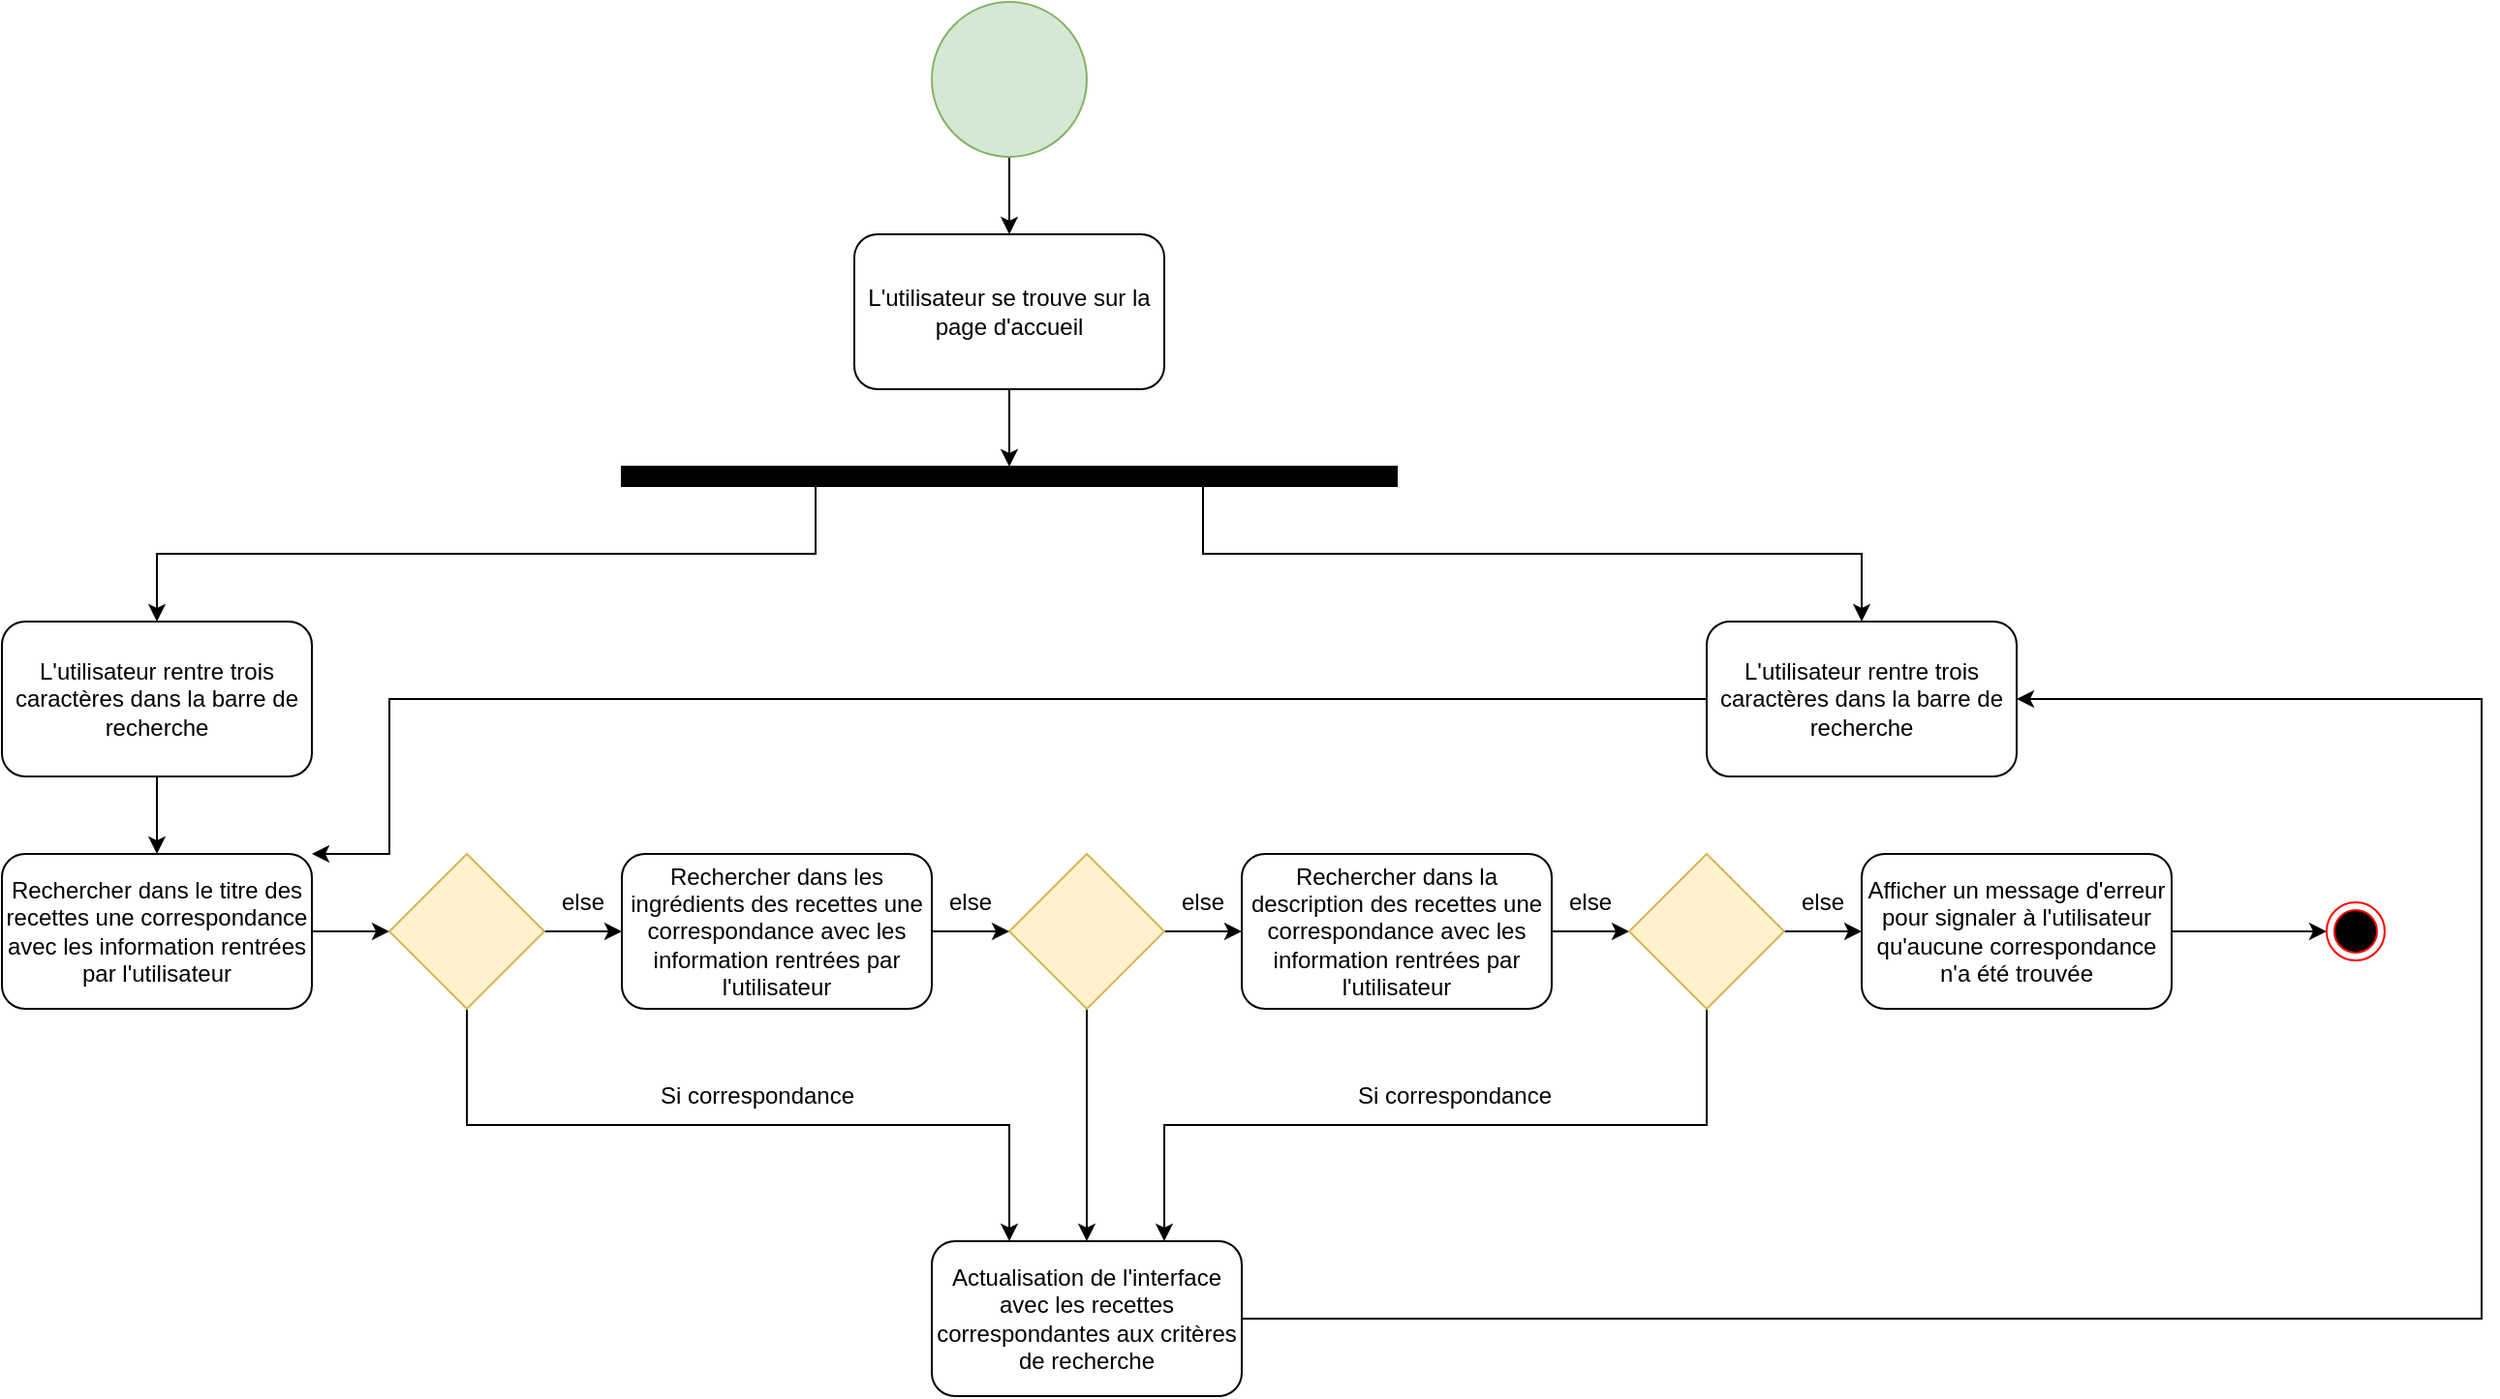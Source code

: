 <mxfile version="16.1.4" type="device"><diagram id="wMq-netKr3W-Cg1NoZJ5" name="Page-1"><mxGraphModel dx="2062" dy="1065" grid="1" gridSize="10" guides="1" tooltips="1" connect="1" arrows="1" fold="1" page="1" pageScale="1" pageWidth="1654" pageHeight="1169" math="0" shadow="0"><root><mxCell id="0"/><mxCell id="1" parent="0"/><mxCell id="mCTpmTNdjJvFi3FCX-7F-1" style="edgeStyle=orthogonalEdgeStyle;rounded=0;orthogonalLoop=1;jettySize=auto;html=1;exitX=0.5;exitY=1;exitDx=0;exitDy=0;" edge="1" parent="1" source="mCTpmTNdjJvFi3FCX-7F-2" target="mCTpmTNdjJvFi3FCX-7F-4"><mxGeometry relative="1" as="geometry"/></mxCell><mxCell id="mCTpmTNdjJvFi3FCX-7F-2" value="" style="ellipse;whiteSpace=wrap;html=1;aspect=fixed;fillColor=#d5e8d4;strokeColor=#82b366;" vertex="1" parent="1"><mxGeometry x="520" y="40" width="80" height="80" as="geometry"/></mxCell><mxCell id="mCTpmTNdjJvFi3FCX-7F-3" style="edgeStyle=orthogonalEdgeStyle;rounded=0;orthogonalLoop=1;jettySize=auto;html=1;exitX=0.5;exitY=1;exitDx=0;exitDy=0;entryX=0.5;entryY=0;entryDx=0;entryDy=0;" edge="1" parent="1" source="mCTpmTNdjJvFi3FCX-7F-4" target="mCTpmTNdjJvFi3FCX-7F-7"><mxGeometry relative="1" as="geometry"/></mxCell><mxCell id="mCTpmTNdjJvFi3FCX-7F-4" value="L'utilisateur se trouve sur la page d'accueil" style="rounded=1;whiteSpace=wrap;html=1;" vertex="1" parent="1"><mxGeometry x="480" y="160" width="160" height="80" as="geometry"/></mxCell><mxCell id="mCTpmTNdjJvFi3FCX-7F-5" style="edgeStyle=orthogonalEdgeStyle;rounded=0;orthogonalLoop=1;jettySize=auto;html=1;exitX=0.25;exitY=1;exitDx=0;exitDy=0;entryX=0.5;entryY=0;entryDx=0;entryDy=0;" edge="1" parent="1" source="mCTpmTNdjJvFi3FCX-7F-7" target="mCTpmTNdjJvFi3FCX-7F-9"><mxGeometry relative="1" as="geometry"/></mxCell><mxCell id="mCTpmTNdjJvFi3FCX-7F-58" style="edgeStyle=orthogonalEdgeStyle;rounded=0;orthogonalLoop=1;jettySize=auto;html=1;exitX=0.75;exitY=1;exitDx=0;exitDy=0;entryX=0.5;entryY=0;entryDx=0;entryDy=0;" edge="1" parent="1" source="mCTpmTNdjJvFi3FCX-7F-7" target="mCTpmTNdjJvFi3FCX-7F-57"><mxGeometry relative="1" as="geometry"/></mxCell><mxCell id="mCTpmTNdjJvFi3FCX-7F-7" value="" style="rounded=0;whiteSpace=wrap;html=1;fillColor=#000000;" vertex="1" parent="1"><mxGeometry x="360" y="280" width="400" height="10" as="geometry"/></mxCell><mxCell id="mCTpmTNdjJvFi3FCX-7F-8" style="edgeStyle=orthogonalEdgeStyle;rounded=0;orthogonalLoop=1;jettySize=auto;html=1;exitX=0.5;exitY=1;exitDx=0;exitDy=0;entryX=0.5;entryY=0;entryDx=0;entryDy=0;" edge="1" parent="1" source="mCTpmTNdjJvFi3FCX-7F-9" target="mCTpmTNdjJvFi3FCX-7F-13"><mxGeometry relative="1" as="geometry"/></mxCell><mxCell id="mCTpmTNdjJvFi3FCX-7F-9" value="L'utilisateur rentre trois caractères dans la barre de recherche" style="rounded=1;whiteSpace=wrap;html=1;fillColor=#FFFFFF;" vertex="1" parent="1"><mxGeometry x="40" y="360" width="160" height="80" as="geometry"/></mxCell><mxCell id="mCTpmTNdjJvFi3FCX-7F-12" style="edgeStyle=orthogonalEdgeStyle;rounded=0;orthogonalLoop=1;jettySize=auto;html=1;exitX=1;exitY=0.5;exitDx=0;exitDy=0;entryX=0;entryY=0.5;entryDx=0;entryDy=0;" edge="1" parent="1" source="mCTpmTNdjJvFi3FCX-7F-13" target="mCTpmTNdjJvFi3FCX-7F-16"><mxGeometry relative="1" as="geometry"><mxPoint x="250" y="520" as="targetPoint"/></mxGeometry></mxCell><mxCell id="mCTpmTNdjJvFi3FCX-7F-13" value="Rechercher dans le titre des recettes une correspondance avec les information rentrées par l'utilisateur" style="rounded=1;whiteSpace=wrap;html=1;fillColor=#FFFFFF;" vertex="1" parent="1"><mxGeometry x="40" y="480" width="160" height="80" as="geometry"/></mxCell><mxCell id="mCTpmTNdjJvFi3FCX-7F-15" style="edgeStyle=orthogonalEdgeStyle;rounded=0;orthogonalLoop=1;jettySize=auto;html=1;exitX=1;exitY=0.5;exitDx=0;exitDy=0;entryX=0;entryY=0.5;entryDx=0;entryDy=0;" edge="1" parent="1" source="mCTpmTNdjJvFi3FCX-7F-16" target="mCTpmTNdjJvFi3FCX-7F-23"><mxGeometry relative="1" as="geometry"><mxPoint x="320" y="880" as="targetPoint"/></mxGeometry></mxCell><mxCell id="mCTpmTNdjJvFi3FCX-7F-51" style="edgeStyle=orthogonalEdgeStyle;rounded=0;orthogonalLoop=1;jettySize=auto;html=1;exitX=0.5;exitY=1;exitDx=0;exitDy=0;entryX=0.25;entryY=0;entryDx=0;entryDy=0;" edge="1" parent="1" source="mCTpmTNdjJvFi3FCX-7F-16" target="mCTpmTNdjJvFi3FCX-7F-18"><mxGeometry relative="1" as="geometry"/></mxCell><mxCell id="mCTpmTNdjJvFi3FCX-7F-16" value="" style="rhombus;whiteSpace=wrap;html=1;fillColor=#fff2cc;strokeColor=#d6b656;" vertex="1" parent="1"><mxGeometry x="240" y="480" width="80" height="80" as="geometry"/></mxCell><mxCell id="mCTpmTNdjJvFi3FCX-7F-61" style="edgeStyle=orthogonalEdgeStyle;rounded=0;orthogonalLoop=1;jettySize=auto;html=1;exitX=1;exitY=0.5;exitDx=0;exitDy=0;entryX=1;entryY=0.5;entryDx=0;entryDy=0;" edge="1" parent="1" source="mCTpmTNdjJvFi3FCX-7F-18" target="mCTpmTNdjJvFi3FCX-7F-57"><mxGeometry relative="1" as="geometry"><Array as="points"><mxPoint x="1320" y="720"/><mxPoint x="1320" y="400"/></Array></mxGeometry></mxCell><mxCell id="mCTpmTNdjJvFi3FCX-7F-18" value="Actualisation de l'interface avec les recettes correspondantes aux critères de recherche" style="rounded=1;whiteSpace=wrap;html=1;fillColor=#FFFFFF;" vertex="1" parent="1"><mxGeometry x="520" y="680" width="160" height="80" as="geometry"/></mxCell><mxCell id="mCTpmTNdjJvFi3FCX-7F-42" style="edgeStyle=orthogonalEdgeStyle;rounded=0;orthogonalLoop=1;jettySize=auto;html=1;exitX=1;exitY=0.5;exitDx=0;exitDy=0;entryX=0;entryY=0.5;entryDx=0;entryDy=0;" edge="1" parent="1" source="mCTpmTNdjJvFi3FCX-7F-21" target="mCTpmTNdjJvFi3FCX-7F-25"><mxGeometry relative="1" as="geometry"/></mxCell><mxCell id="mCTpmTNdjJvFi3FCX-7F-52" style="edgeStyle=orthogonalEdgeStyle;rounded=0;orthogonalLoop=1;jettySize=auto;html=1;exitX=0.5;exitY=1;exitDx=0;exitDy=0;entryX=0.5;entryY=0;entryDx=0;entryDy=0;" edge="1" parent="1" source="mCTpmTNdjJvFi3FCX-7F-21" target="mCTpmTNdjJvFi3FCX-7F-18"><mxGeometry relative="1" as="geometry"/></mxCell><mxCell id="mCTpmTNdjJvFi3FCX-7F-21" value="" style="rhombus;whiteSpace=wrap;html=1;fillColor=#fff2cc;strokeColor=#d6b656;" vertex="1" parent="1"><mxGeometry x="560" y="480" width="80" height="80" as="geometry"/></mxCell><mxCell id="mCTpmTNdjJvFi3FCX-7F-41" style="edgeStyle=orthogonalEdgeStyle;rounded=0;orthogonalLoop=1;jettySize=auto;html=1;exitX=1;exitY=0.5;exitDx=0;exitDy=0;entryX=0;entryY=0.5;entryDx=0;entryDy=0;" edge="1" parent="1" source="mCTpmTNdjJvFi3FCX-7F-23" target="mCTpmTNdjJvFi3FCX-7F-21"><mxGeometry relative="1" as="geometry"/></mxCell><mxCell id="mCTpmTNdjJvFi3FCX-7F-23" value="Rechercher dans les ingrédients des recettes une correspondance avec les information rentrées par l'utilisateur" style="rounded=1;whiteSpace=wrap;html=1;fillColor=#FFFFFF;" vertex="1" parent="1"><mxGeometry x="360" y="480" width="160" height="80" as="geometry"/></mxCell><mxCell id="mCTpmTNdjJvFi3FCX-7F-43" style="edgeStyle=orthogonalEdgeStyle;rounded=0;orthogonalLoop=1;jettySize=auto;html=1;exitX=1;exitY=0.5;exitDx=0;exitDy=0;entryX=0;entryY=0.5;entryDx=0;entryDy=0;" edge="1" parent="1" source="mCTpmTNdjJvFi3FCX-7F-25" target="mCTpmTNdjJvFi3FCX-7F-30"><mxGeometry relative="1" as="geometry"/></mxCell><mxCell id="mCTpmTNdjJvFi3FCX-7F-25" value="Rechercher dans la description des recettes une correspondance avec les information rentrées par l'utilisateur" style="rounded=1;whiteSpace=wrap;html=1;fillColor=#FFFFFF;" vertex="1" parent="1"><mxGeometry x="680" y="480" width="160" height="80" as="geometry"/></mxCell><mxCell id="mCTpmTNdjJvFi3FCX-7F-27" value="Si correspondance" style="text;html=1;strokeColor=none;fillColor=none;align=center;verticalAlign=middle;whiteSpace=wrap;rounded=0;" vertex="1" parent="1"><mxGeometry x="360" y="590" width="140" height="30" as="geometry"/></mxCell><mxCell id="mCTpmTNdjJvFi3FCX-7F-45" style="edgeStyle=orthogonalEdgeStyle;rounded=0;orthogonalLoop=1;jettySize=auto;html=1;exitX=1;exitY=0.5;exitDx=0;exitDy=0;" edge="1" parent="1" source="mCTpmTNdjJvFi3FCX-7F-30"><mxGeometry relative="1" as="geometry"><mxPoint x="1000" y="520" as="targetPoint"/></mxGeometry></mxCell><mxCell id="mCTpmTNdjJvFi3FCX-7F-53" style="edgeStyle=orthogonalEdgeStyle;rounded=0;orthogonalLoop=1;jettySize=auto;html=1;exitX=0.5;exitY=1;exitDx=0;exitDy=0;entryX=0.75;entryY=0;entryDx=0;entryDy=0;" edge="1" parent="1" source="mCTpmTNdjJvFi3FCX-7F-30" target="mCTpmTNdjJvFi3FCX-7F-18"><mxGeometry relative="1" as="geometry"/></mxCell><mxCell id="mCTpmTNdjJvFi3FCX-7F-30" value="" style="rhombus;whiteSpace=wrap;html=1;fillColor=#fff2cc;strokeColor=#d6b656;" vertex="1" parent="1"><mxGeometry x="880" y="480" width="80" height="80" as="geometry"/></mxCell><mxCell id="mCTpmTNdjJvFi3FCX-7F-49" style="edgeStyle=orthogonalEdgeStyle;rounded=0;orthogonalLoop=1;jettySize=auto;html=1;exitX=1;exitY=0.5;exitDx=0;exitDy=0;entryX=0;entryY=0.5;entryDx=0;entryDy=0;" edge="1" parent="1" source="mCTpmTNdjJvFi3FCX-7F-32" target="mCTpmTNdjJvFi3FCX-7F-33"><mxGeometry relative="1" as="geometry"/></mxCell><mxCell id="mCTpmTNdjJvFi3FCX-7F-32" value="Afficher un message d'erreur pour signaler à l'utilisateur qu'aucune correspondance n'a été trouvée" style="rounded=1;whiteSpace=wrap;html=1;fillColor=#FFFFFF;" vertex="1" parent="1"><mxGeometry x="1000" y="480" width="160" height="80" as="geometry"/></mxCell><mxCell id="mCTpmTNdjJvFi3FCX-7F-33" value="" style="ellipse;html=1;shape=endState;fillColor=#000000;strokeColor=#ff0000;" vertex="1" parent="1"><mxGeometry x="1240" y="505" width="30" height="30" as="geometry"/></mxCell><mxCell id="mCTpmTNdjJvFi3FCX-7F-34" value="Si correspondance" style="text;html=1;strokeColor=none;fillColor=none;align=center;verticalAlign=middle;whiteSpace=wrap;rounded=0;" vertex="1" parent="1"><mxGeometry x="720" y="590" width="140" height="30" as="geometry"/></mxCell><mxCell id="mCTpmTNdjJvFi3FCX-7F-35" value="else" style="text;html=1;strokeColor=none;fillColor=none;align=center;verticalAlign=middle;whiteSpace=wrap;rounded=0;rotation=0;" vertex="1" parent="1"><mxGeometry x="320" y="490" width="40" height="30" as="geometry"/></mxCell><mxCell id="mCTpmTNdjJvFi3FCX-7F-39" value="else" style="text;html=1;strokeColor=none;fillColor=none;align=center;verticalAlign=middle;whiteSpace=wrap;rounded=0;rotation=0;" vertex="1" parent="1"><mxGeometry x="520" y="490" width="40" height="30" as="geometry"/></mxCell><mxCell id="mCTpmTNdjJvFi3FCX-7F-46" value="else" style="text;html=1;strokeColor=none;fillColor=none;align=center;verticalAlign=middle;whiteSpace=wrap;rounded=0;rotation=0;" vertex="1" parent="1"><mxGeometry x="640" y="490" width="40" height="30" as="geometry"/></mxCell><mxCell id="mCTpmTNdjJvFi3FCX-7F-47" value="else" style="text;html=1;strokeColor=none;fillColor=none;align=center;verticalAlign=middle;whiteSpace=wrap;rounded=0;rotation=0;" vertex="1" parent="1"><mxGeometry x="840" y="490" width="40" height="30" as="geometry"/></mxCell><mxCell id="mCTpmTNdjJvFi3FCX-7F-48" value="else" style="text;html=1;strokeColor=none;fillColor=none;align=center;verticalAlign=middle;whiteSpace=wrap;rounded=0;rotation=0;" vertex="1" parent="1"><mxGeometry x="960" y="490" width="40" height="30" as="geometry"/></mxCell><mxCell id="mCTpmTNdjJvFi3FCX-7F-59" style="edgeStyle=orthogonalEdgeStyle;rounded=0;orthogonalLoop=1;jettySize=auto;html=1;exitX=0;exitY=0.5;exitDx=0;exitDy=0;entryX=1;entryY=0;entryDx=0;entryDy=0;" edge="1" parent="1" source="mCTpmTNdjJvFi3FCX-7F-57" target="mCTpmTNdjJvFi3FCX-7F-13"><mxGeometry relative="1" as="geometry"><Array as="points"><mxPoint x="240" y="400"/><mxPoint x="240" y="480"/></Array></mxGeometry></mxCell><mxCell id="mCTpmTNdjJvFi3FCX-7F-57" value="L'utilisateur rentre trois caractères dans la barre de recherche" style="rounded=1;whiteSpace=wrap;html=1;fillColor=#FFFFFF;" vertex="1" parent="1"><mxGeometry x="920" y="360" width="160" height="80" as="geometry"/></mxCell></root></mxGraphModel></diagram></mxfile>